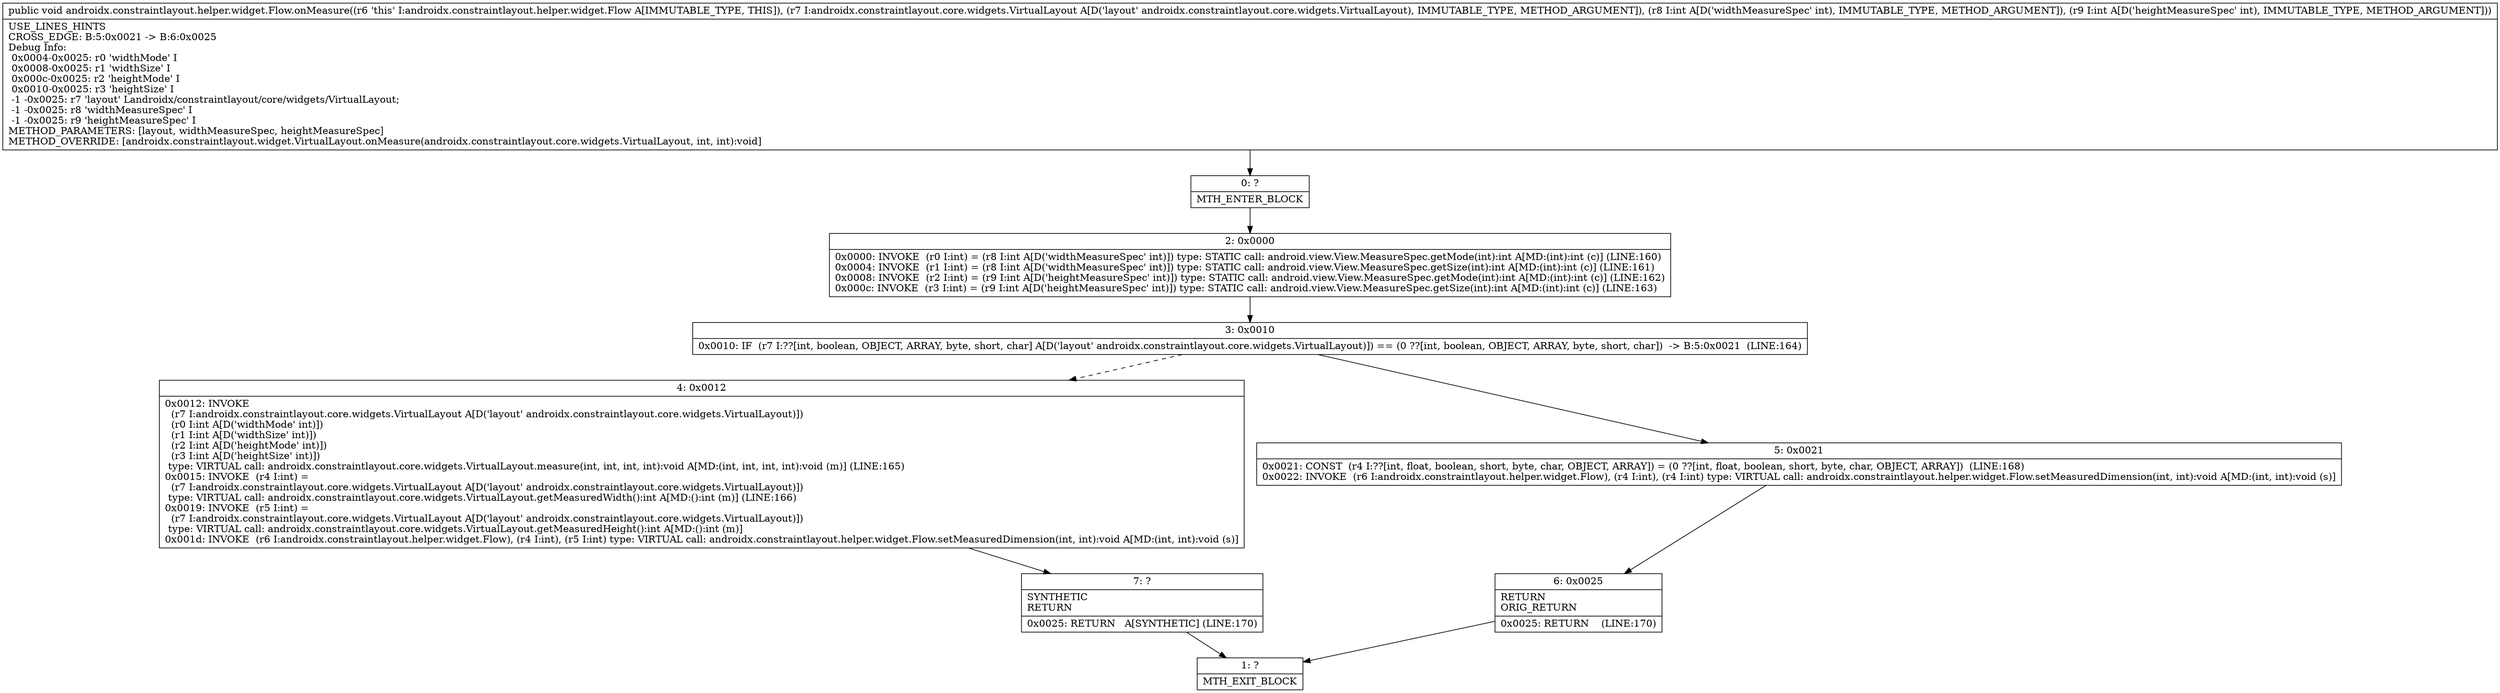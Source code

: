 digraph "CFG forandroidx.constraintlayout.helper.widget.Flow.onMeasure(Landroidx\/constraintlayout\/core\/widgets\/VirtualLayout;II)V" {
Node_0 [shape=record,label="{0\:\ ?|MTH_ENTER_BLOCK\l}"];
Node_2 [shape=record,label="{2\:\ 0x0000|0x0000: INVOKE  (r0 I:int) = (r8 I:int A[D('widthMeasureSpec' int)]) type: STATIC call: android.view.View.MeasureSpec.getMode(int):int A[MD:(int):int (c)] (LINE:160)\l0x0004: INVOKE  (r1 I:int) = (r8 I:int A[D('widthMeasureSpec' int)]) type: STATIC call: android.view.View.MeasureSpec.getSize(int):int A[MD:(int):int (c)] (LINE:161)\l0x0008: INVOKE  (r2 I:int) = (r9 I:int A[D('heightMeasureSpec' int)]) type: STATIC call: android.view.View.MeasureSpec.getMode(int):int A[MD:(int):int (c)] (LINE:162)\l0x000c: INVOKE  (r3 I:int) = (r9 I:int A[D('heightMeasureSpec' int)]) type: STATIC call: android.view.View.MeasureSpec.getSize(int):int A[MD:(int):int (c)] (LINE:163)\l}"];
Node_3 [shape=record,label="{3\:\ 0x0010|0x0010: IF  (r7 I:??[int, boolean, OBJECT, ARRAY, byte, short, char] A[D('layout' androidx.constraintlayout.core.widgets.VirtualLayout)]) == (0 ??[int, boolean, OBJECT, ARRAY, byte, short, char])  \-\> B:5:0x0021  (LINE:164)\l}"];
Node_4 [shape=record,label="{4\:\ 0x0012|0x0012: INVOKE  \l  (r7 I:androidx.constraintlayout.core.widgets.VirtualLayout A[D('layout' androidx.constraintlayout.core.widgets.VirtualLayout)])\l  (r0 I:int A[D('widthMode' int)])\l  (r1 I:int A[D('widthSize' int)])\l  (r2 I:int A[D('heightMode' int)])\l  (r3 I:int A[D('heightSize' int)])\l type: VIRTUAL call: androidx.constraintlayout.core.widgets.VirtualLayout.measure(int, int, int, int):void A[MD:(int, int, int, int):void (m)] (LINE:165)\l0x0015: INVOKE  (r4 I:int) = \l  (r7 I:androidx.constraintlayout.core.widgets.VirtualLayout A[D('layout' androidx.constraintlayout.core.widgets.VirtualLayout)])\l type: VIRTUAL call: androidx.constraintlayout.core.widgets.VirtualLayout.getMeasuredWidth():int A[MD:():int (m)] (LINE:166)\l0x0019: INVOKE  (r5 I:int) = \l  (r7 I:androidx.constraintlayout.core.widgets.VirtualLayout A[D('layout' androidx.constraintlayout.core.widgets.VirtualLayout)])\l type: VIRTUAL call: androidx.constraintlayout.core.widgets.VirtualLayout.getMeasuredHeight():int A[MD:():int (m)]\l0x001d: INVOKE  (r6 I:androidx.constraintlayout.helper.widget.Flow), (r4 I:int), (r5 I:int) type: VIRTUAL call: androidx.constraintlayout.helper.widget.Flow.setMeasuredDimension(int, int):void A[MD:(int, int):void (s)]\l}"];
Node_7 [shape=record,label="{7\:\ ?|SYNTHETIC\lRETURN\l|0x0025: RETURN   A[SYNTHETIC] (LINE:170)\l}"];
Node_1 [shape=record,label="{1\:\ ?|MTH_EXIT_BLOCK\l}"];
Node_5 [shape=record,label="{5\:\ 0x0021|0x0021: CONST  (r4 I:??[int, float, boolean, short, byte, char, OBJECT, ARRAY]) = (0 ??[int, float, boolean, short, byte, char, OBJECT, ARRAY])  (LINE:168)\l0x0022: INVOKE  (r6 I:androidx.constraintlayout.helper.widget.Flow), (r4 I:int), (r4 I:int) type: VIRTUAL call: androidx.constraintlayout.helper.widget.Flow.setMeasuredDimension(int, int):void A[MD:(int, int):void (s)]\l}"];
Node_6 [shape=record,label="{6\:\ 0x0025|RETURN\lORIG_RETURN\l|0x0025: RETURN    (LINE:170)\l}"];
MethodNode[shape=record,label="{public void androidx.constraintlayout.helper.widget.Flow.onMeasure((r6 'this' I:androidx.constraintlayout.helper.widget.Flow A[IMMUTABLE_TYPE, THIS]), (r7 I:androidx.constraintlayout.core.widgets.VirtualLayout A[D('layout' androidx.constraintlayout.core.widgets.VirtualLayout), IMMUTABLE_TYPE, METHOD_ARGUMENT]), (r8 I:int A[D('widthMeasureSpec' int), IMMUTABLE_TYPE, METHOD_ARGUMENT]), (r9 I:int A[D('heightMeasureSpec' int), IMMUTABLE_TYPE, METHOD_ARGUMENT]))  | USE_LINES_HINTS\lCROSS_EDGE: B:5:0x0021 \-\> B:6:0x0025\lDebug Info:\l  0x0004\-0x0025: r0 'widthMode' I\l  0x0008\-0x0025: r1 'widthSize' I\l  0x000c\-0x0025: r2 'heightMode' I\l  0x0010\-0x0025: r3 'heightSize' I\l  \-1 \-0x0025: r7 'layout' Landroidx\/constraintlayout\/core\/widgets\/VirtualLayout;\l  \-1 \-0x0025: r8 'widthMeasureSpec' I\l  \-1 \-0x0025: r9 'heightMeasureSpec' I\lMETHOD_PARAMETERS: [layout, widthMeasureSpec, heightMeasureSpec]\lMETHOD_OVERRIDE: [androidx.constraintlayout.widget.VirtualLayout.onMeasure(androidx.constraintlayout.core.widgets.VirtualLayout, int, int):void]\l}"];
MethodNode -> Node_0;Node_0 -> Node_2;
Node_2 -> Node_3;
Node_3 -> Node_4[style=dashed];
Node_3 -> Node_5;
Node_4 -> Node_7;
Node_7 -> Node_1;
Node_5 -> Node_6;
Node_6 -> Node_1;
}

